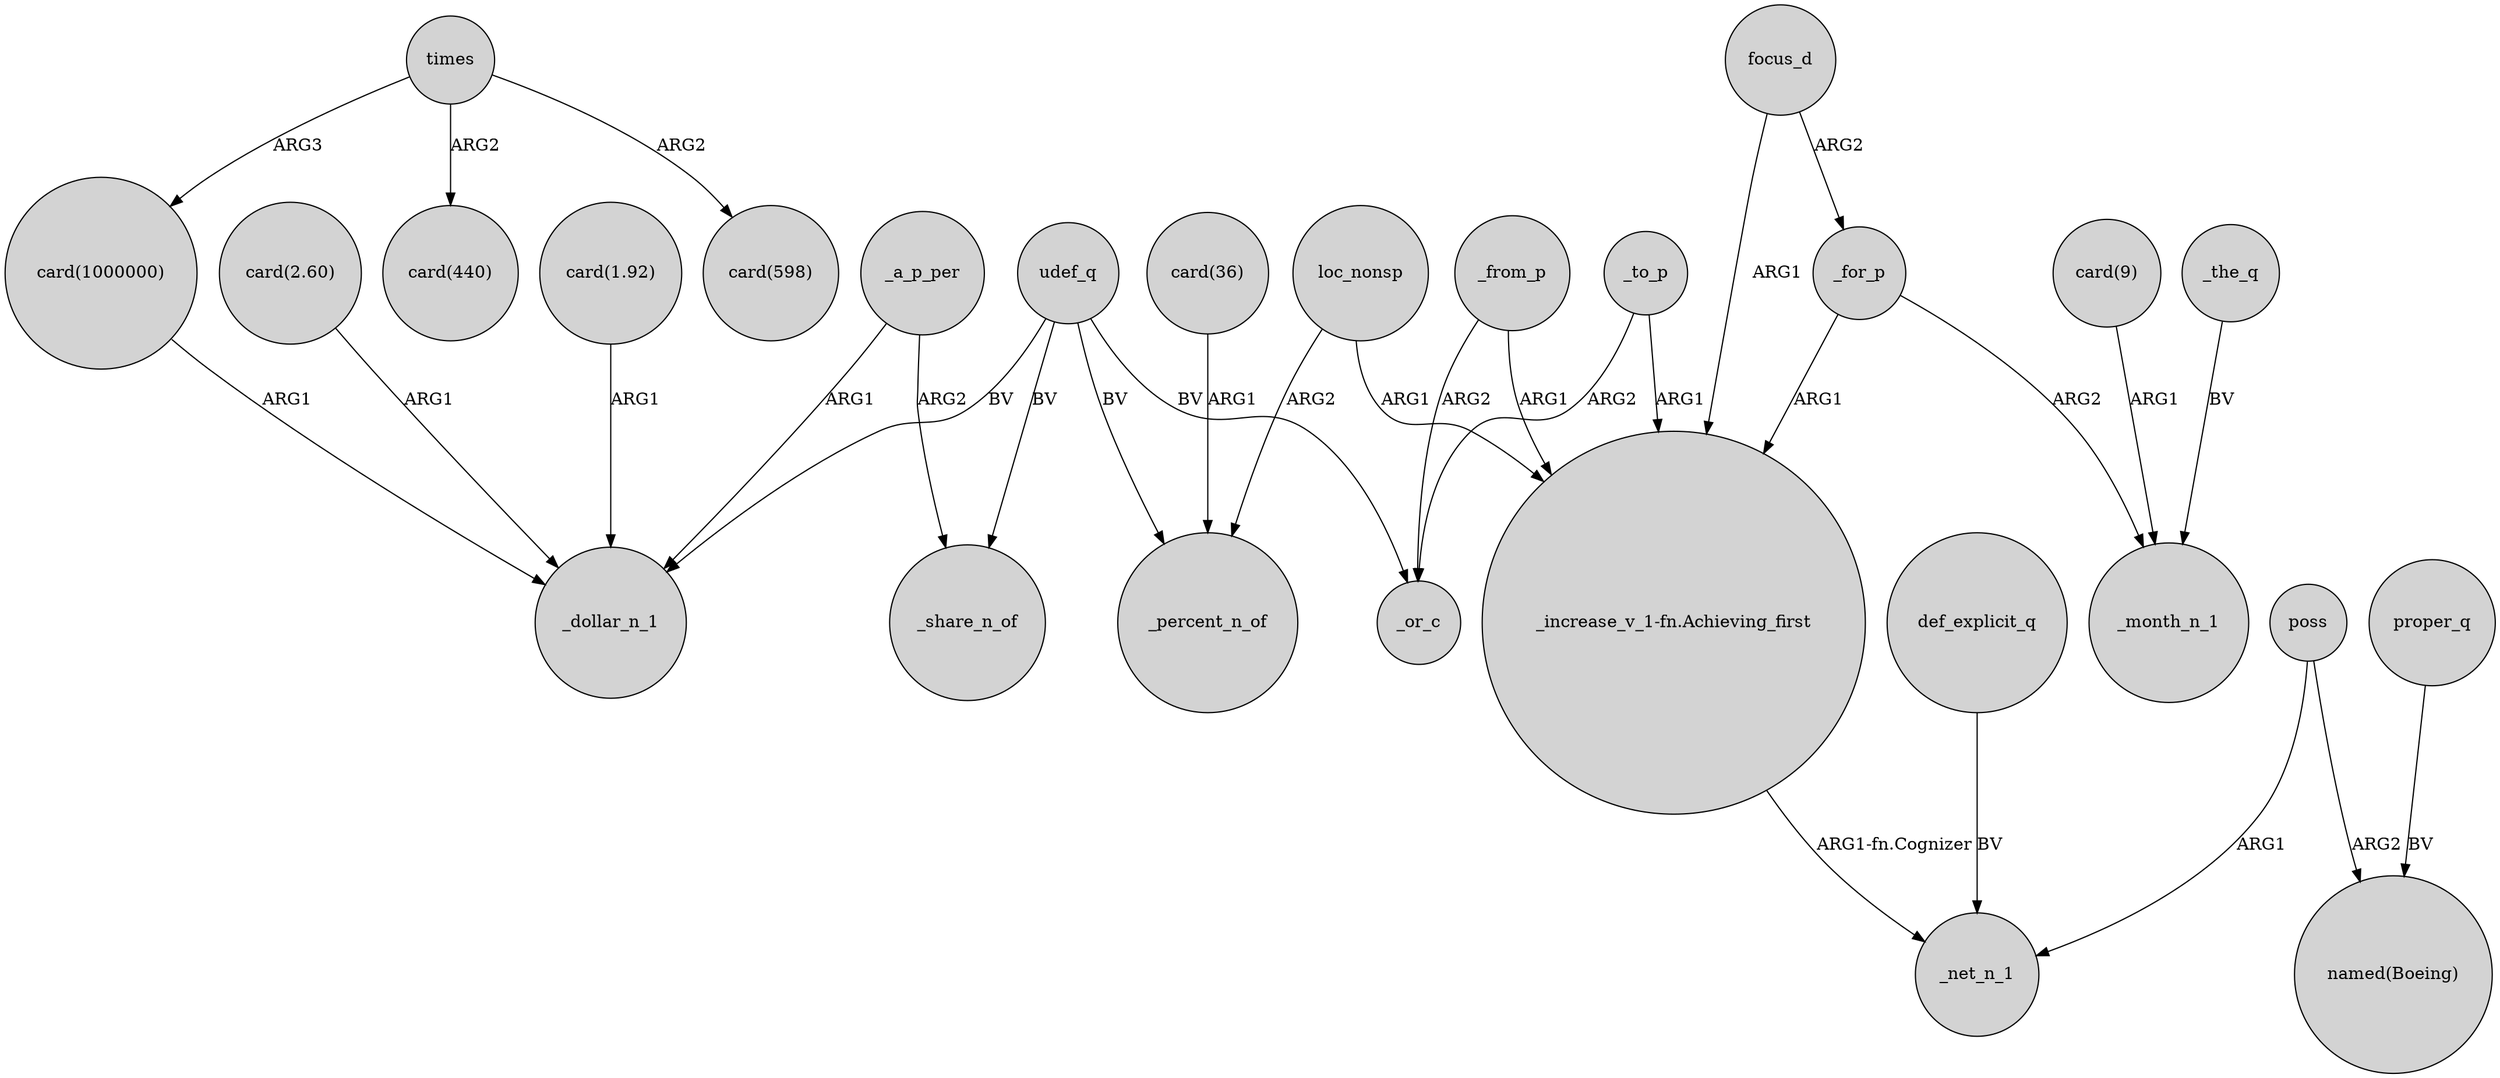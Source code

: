 digraph {
	node [shape=circle style=filled]
	"card(1.92)" -> _dollar_n_1 [label=ARG1]
	def_explicit_q -> _net_n_1 [label=BV]
	_to_p -> _or_c [label=ARG2]
	"_increase_v_1-fn.Achieving_first" -> _net_n_1 [label="ARG1-fn.Cognizer"]
	_the_q -> _month_n_1 [label=BV]
	loc_nonsp -> "_increase_v_1-fn.Achieving_first" [label=ARG1]
	times -> "card(1000000)" [label=ARG3]
	"card(2.60)" -> _dollar_n_1 [label=ARG1]
	udef_q -> _or_c [label=BV]
	times -> "card(598)" [label=ARG2]
	_for_p -> "_increase_v_1-fn.Achieving_first" [label=ARG1]
	times -> "card(440)" [label=ARG2]
	_a_p_per -> _share_n_of [label=ARG2]
	udef_q -> _percent_n_of [label=BV]
	"card(36)" -> _percent_n_of [label=ARG1]
	udef_q -> _share_n_of [label=BV]
	udef_q -> _dollar_n_1 [label=BV]
	"card(1000000)" -> _dollar_n_1 [label=ARG1]
	_from_p -> "_increase_v_1-fn.Achieving_first" [label=ARG1]
	_from_p -> _or_c [label=ARG2]
	_a_p_per -> _dollar_n_1 [label=ARG1]
	_to_p -> "_increase_v_1-fn.Achieving_first" [label=ARG1]
	"card(9)" -> _month_n_1 [label=ARG1]
	focus_d -> _for_p [label=ARG2]
	poss -> "named(Boeing)" [label=ARG2]
	focus_d -> "_increase_v_1-fn.Achieving_first" [label=ARG1]
	proper_q -> "named(Boeing)" [label=BV]
	_for_p -> _month_n_1 [label=ARG2]
	poss -> _net_n_1 [label=ARG1]
	loc_nonsp -> _percent_n_of [label=ARG2]
}
